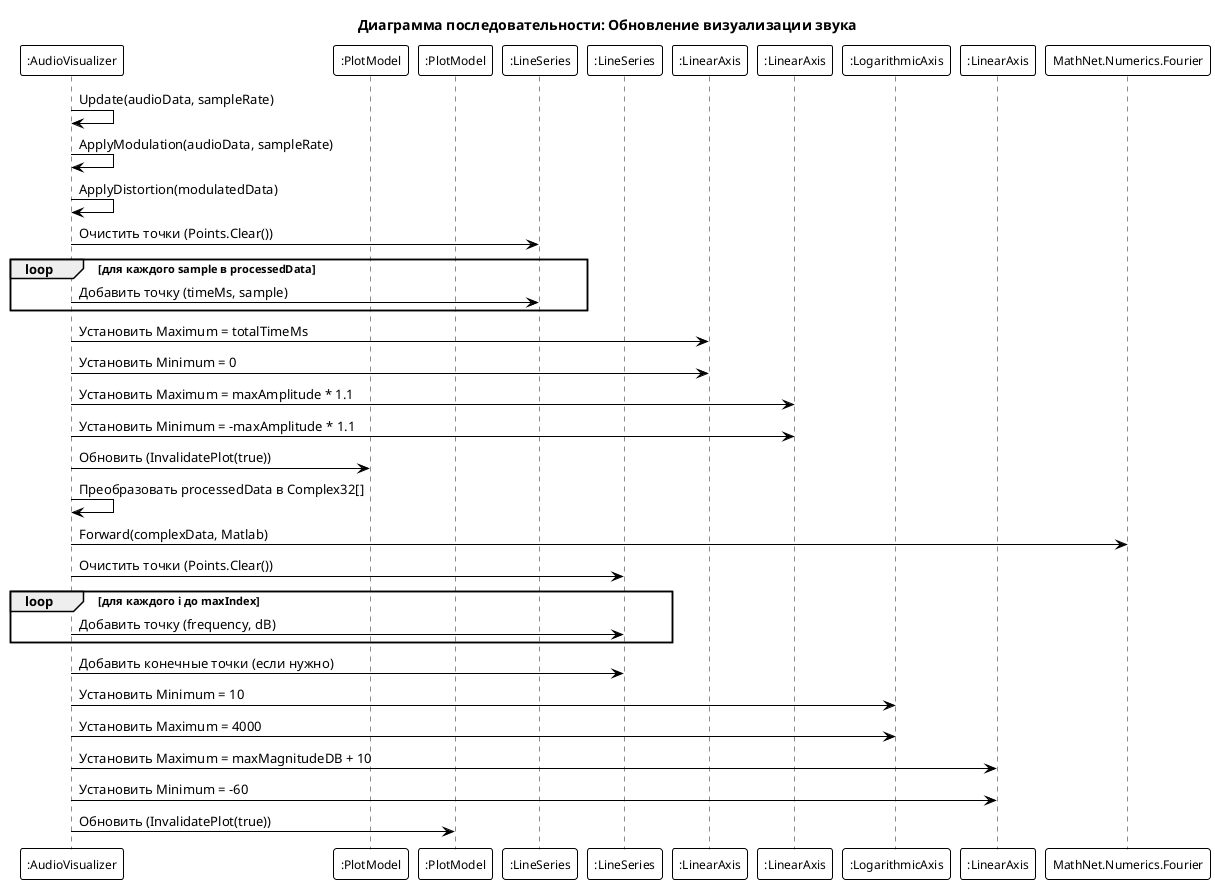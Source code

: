 @startuml SequenceDiagramAudioVisualizerUpdate

' ГОСТ-стиль: черно-белый, без теней
skinparam monochrome true
skinparam shadowing false
skinparam participantFontSize 12
skinparam participantFontName Arial
skinparam participantBorderThickness 1
skinparam participantBackgroundColor none
skinparam participantBorderColor black
skinparam ArrowColor black

title Диаграмма последовательности: Обновление визуализации звука

participant ":AudioVisualizer" as AV
participant ":PlotModel" as TimePlotModel
participant ":PlotModel" as FreqPlotModel
participant ":LineSeries" as TimeLineSeries
participant ":LineSeries" as FreqLineSeries
participant ":LinearAxis" as TimeXAxis
participant ":LinearAxis" as TimeYAxis
participant ":LogarithmicAxis" as FreqXAxis
participant ":LinearAxis" as FreqYAxis
participant "MathNet.Numerics.Fourier" as Fourier

AV -> AV: Update(audioData, sampleRate)
AV -> AV: ApplyModulation(audioData, sampleRate)
AV -> AV: ApplyDistortion(modulatedData)

AV -> TimeLineSeries: Очистить точки (Points.Clear())
loop для каждого sample в processedData
    AV -> TimeLineSeries: Добавить точку (timeMs, sample)
end
AV -> TimeXAxis: Установить Maximum = totalTimeMs
AV -> TimeXAxis: Установить Minimum = 0
AV -> TimeYAxis: Установить Maximum = maxAmplitude * 1.1
AV -> TimeYAxis: Установить Minimum = -maxAmplitude * 1.1
AV -> TimePlotModel: Обновить (InvalidatePlot(true))

AV -> AV: Преобразовать processedData в Complex32[]
AV -> Fourier: Forward(complexData, Matlab)

AV -> FreqLineSeries: Очистить точки (Points.Clear())
loop для каждого i до maxIndex
    AV -> FreqLineSeries: Добавить точку (frequency, dB)
end
AV -> FreqLineSeries: Добавить конечные точки (если нужно)
AV -> FreqXAxis: Установить Minimum = 10
AV -> FreqXAxis: Установить Maximum = 4000
AV -> FreqYAxis: Установить Maximum = maxMagnitudeDB + 10
AV -> FreqYAxis: Установить Minimum = -60
AV -> FreqPlotModel: Обновить (InvalidatePlot(true))

@enduml